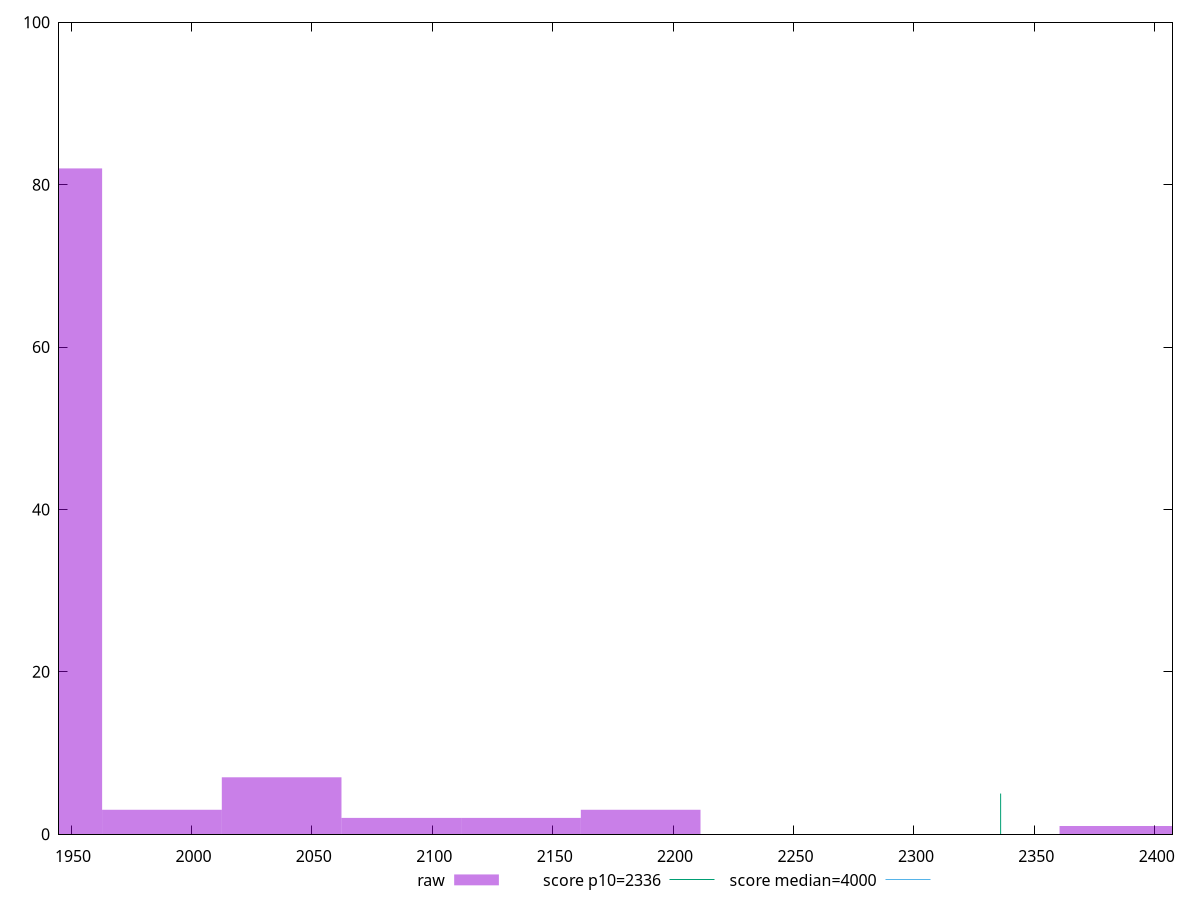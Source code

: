 reset

$raw <<EOF
2385.3060695348313 1
1938.0611814970503 82
1987.7550579456924 3
2136.8366872916195 2
2186.5305637402616 3
2037.4489343943349 7
2087.1428108429773 2
EOF

set key outside below
set boxwidth 49.693876448642314
set xrange [1945.0035000000003:2407.3655]
set yrange [0:100]
set style fill transparent solid 0.5 noborder

set parametric
set terminal svg size 640, 490 enhanced background rgb 'white'
set output "report_00007_2020-12-11T15:55:29.892Z/first-contentful-paint/samples/pages/raw/histogram.svg"

plot $raw title "raw" with boxes, \
     2336,t title "score p10=2336", \
     4000,t title "score median=4000"

reset
